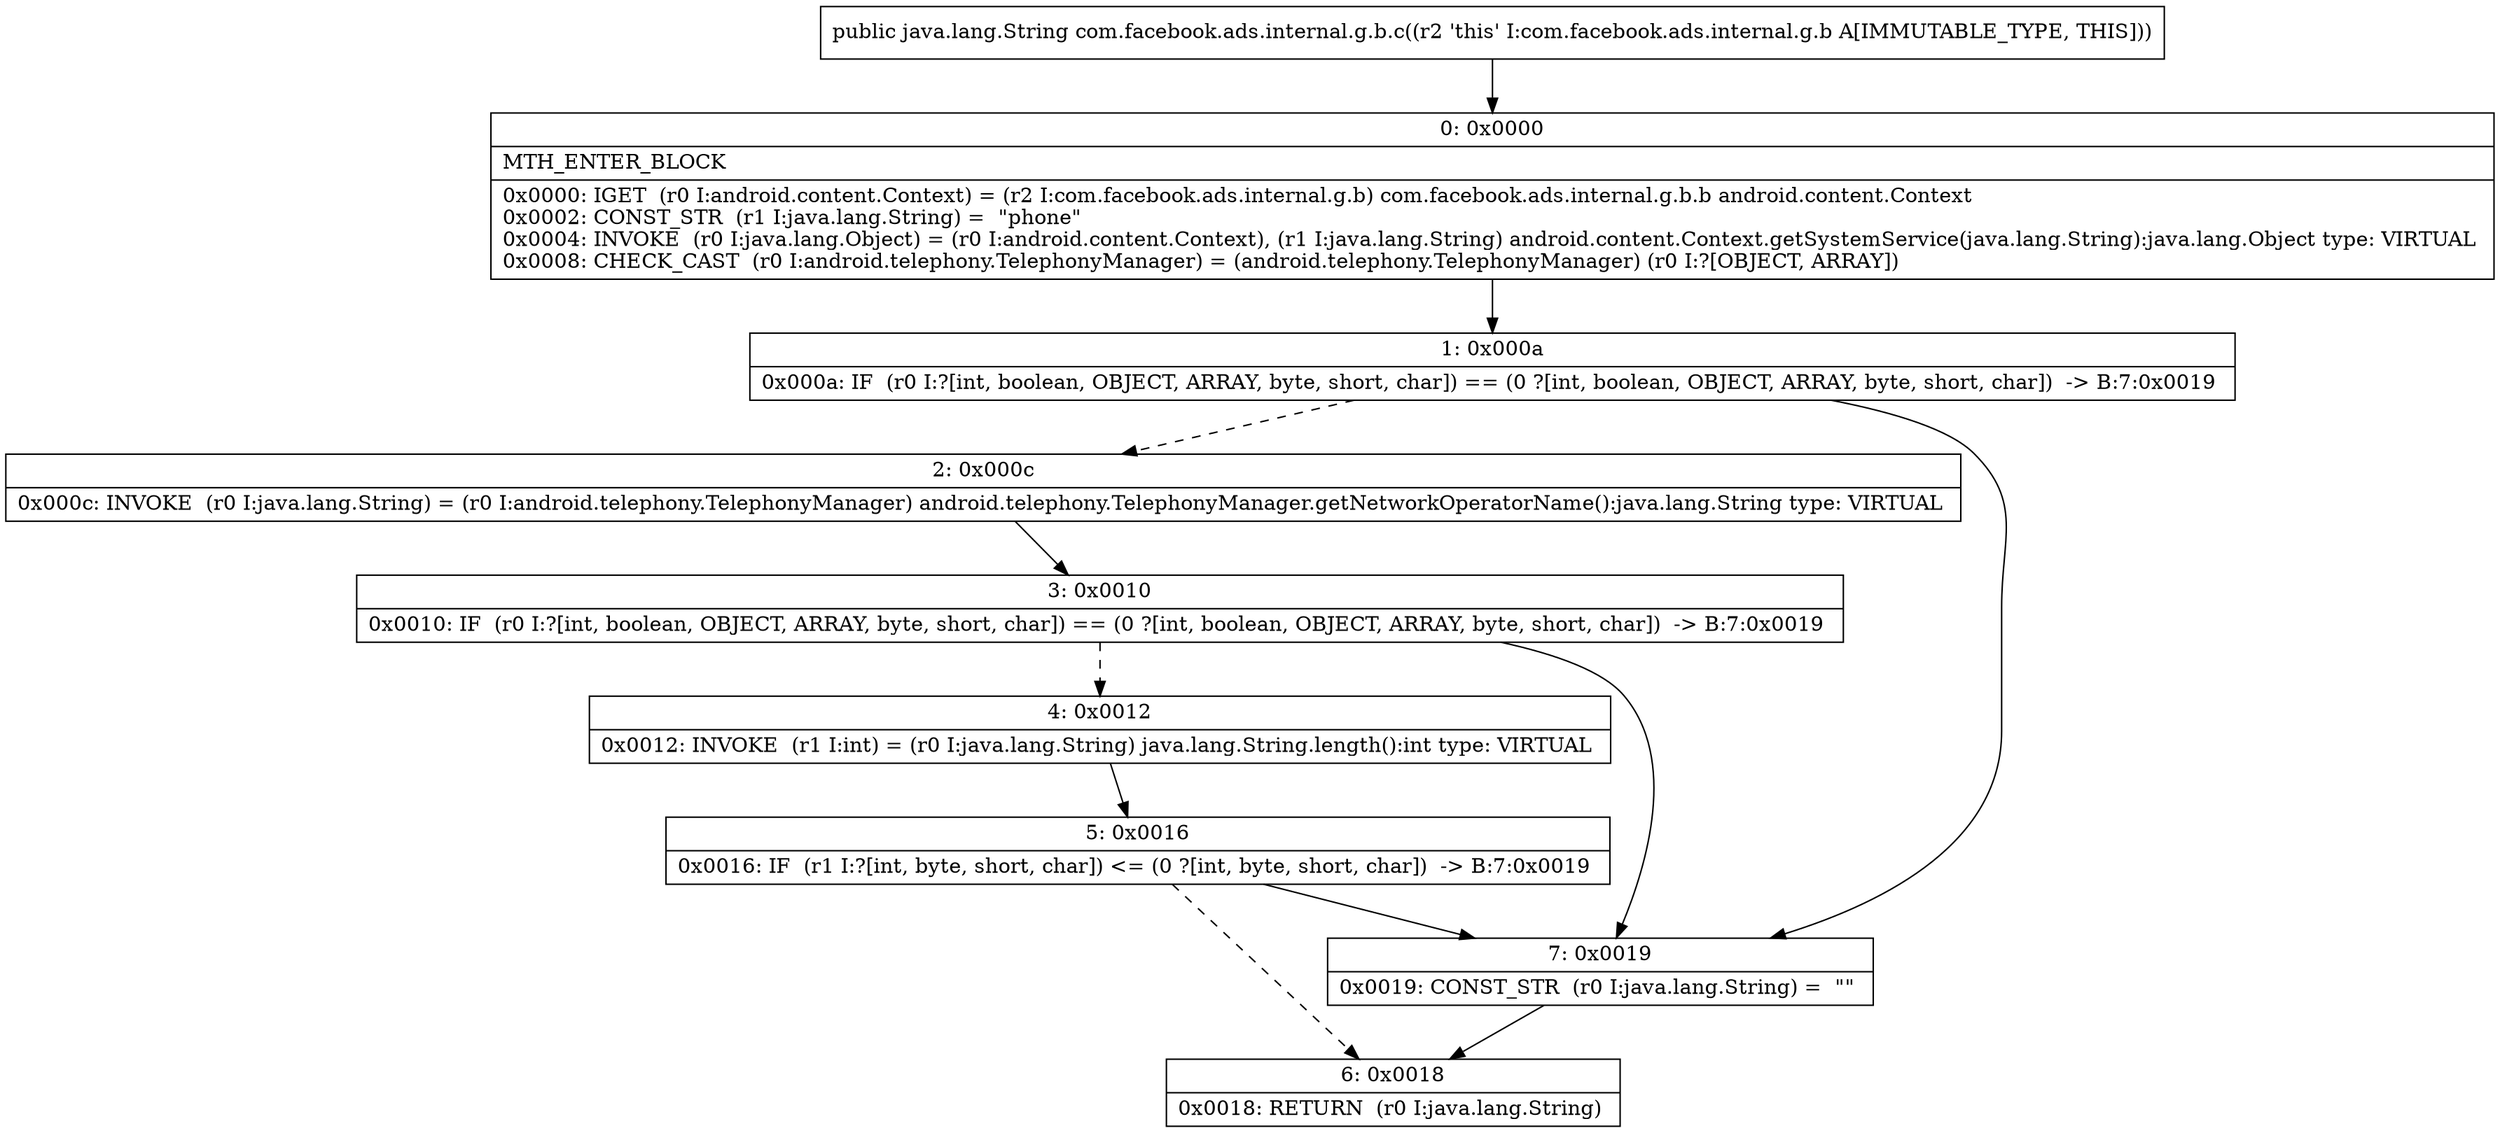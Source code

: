 digraph "CFG forcom.facebook.ads.internal.g.b.c()Ljava\/lang\/String;" {
Node_0 [shape=record,label="{0\:\ 0x0000|MTH_ENTER_BLOCK\l|0x0000: IGET  (r0 I:android.content.Context) = (r2 I:com.facebook.ads.internal.g.b) com.facebook.ads.internal.g.b.b android.content.Context \l0x0002: CONST_STR  (r1 I:java.lang.String) =  \"phone\" \l0x0004: INVOKE  (r0 I:java.lang.Object) = (r0 I:android.content.Context), (r1 I:java.lang.String) android.content.Context.getSystemService(java.lang.String):java.lang.Object type: VIRTUAL \l0x0008: CHECK_CAST  (r0 I:android.telephony.TelephonyManager) = (android.telephony.TelephonyManager) (r0 I:?[OBJECT, ARRAY]) \l}"];
Node_1 [shape=record,label="{1\:\ 0x000a|0x000a: IF  (r0 I:?[int, boolean, OBJECT, ARRAY, byte, short, char]) == (0 ?[int, boolean, OBJECT, ARRAY, byte, short, char])  \-\> B:7:0x0019 \l}"];
Node_2 [shape=record,label="{2\:\ 0x000c|0x000c: INVOKE  (r0 I:java.lang.String) = (r0 I:android.telephony.TelephonyManager) android.telephony.TelephonyManager.getNetworkOperatorName():java.lang.String type: VIRTUAL \l}"];
Node_3 [shape=record,label="{3\:\ 0x0010|0x0010: IF  (r0 I:?[int, boolean, OBJECT, ARRAY, byte, short, char]) == (0 ?[int, boolean, OBJECT, ARRAY, byte, short, char])  \-\> B:7:0x0019 \l}"];
Node_4 [shape=record,label="{4\:\ 0x0012|0x0012: INVOKE  (r1 I:int) = (r0 I:java.lang.String) java.lang.String.length():int type: VIRTUAL \l}"];
Node_5 [shape=record,label="{5\:\ 0x0016|0x0016: IF  (r1 I:?[int, byte, short, char]) \<= (0 ?[int, byte, short, char])  \-\> B:7:0x0019 \l}"];
Node_6 [shape=record,label="{6\:\ 0x0018|0x0018: RETURN  (r0 I:java.lang.String) \l}"];
Node_7 [shape=record,label="{7\:\ 0x0019|0x0019: CONST_STR  (r0 I:java.lang.String) =  \"\" \l}"];
MethodNode[shape=record,label="{public java.lang.String com.facebook.ads.internal.g.b.c((r2 'this' I:com.facebook.ads.internal.g.b A[IMMUTABLE_TYPE, THIS])) }"];
MethodNode -> Node_0;
Node_0 -> Node_1;
Node_1 -> Node_2[style=dashed];
Node_1 -> Node_7;
Node_2 -> Node_3;
Node_3 -> Node_4[style=dashed];
Node_3 -> Node_7;
Node_4 -> Node_5;
Node_5 -> Node_6[style=dashed];
Node_5 -> Node_7;
Node_7 -> Node_6;
}

